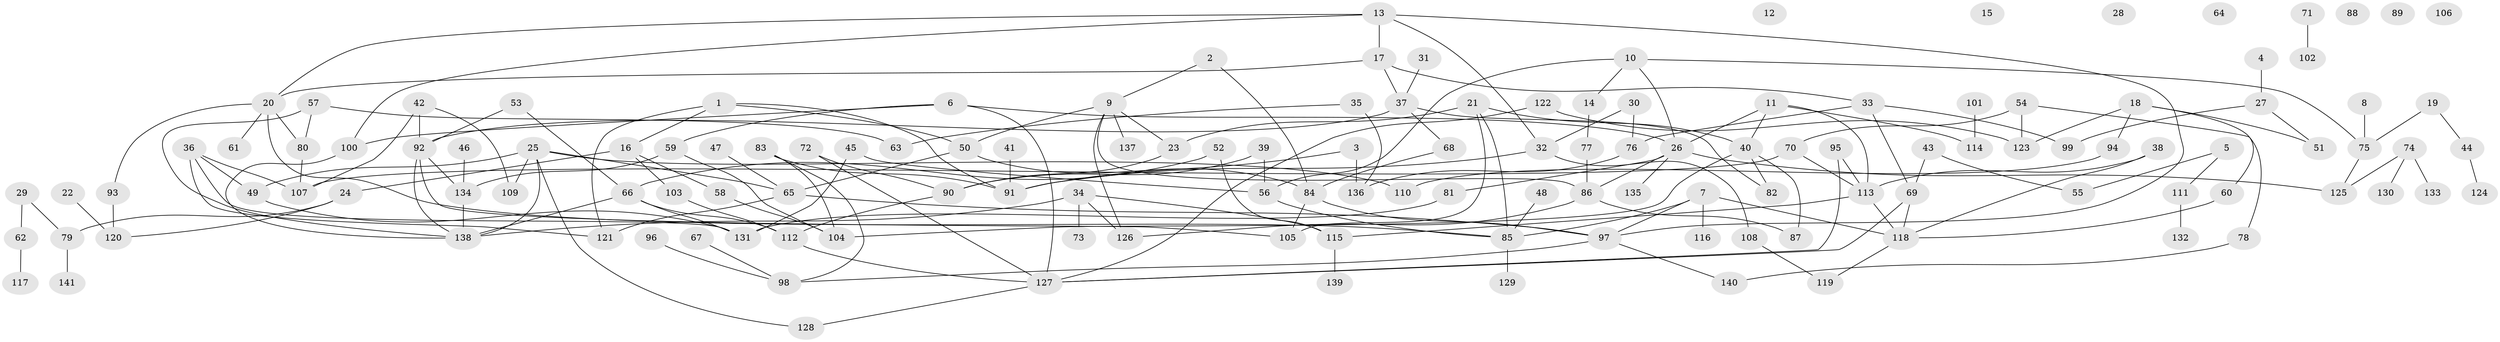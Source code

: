 // coarse degree distribution, {6: 0.04081632653061224, 2: 0.25510204081632654, 5: 0.10204081632653061, 1: 0.17346938775510204, 4: 0.14285714285714285, 3: 0.12244897959183673, 7: 0.04081632653061224, 8: 0.030612244897959183, 0: 0.08163265306122448, 9: 0.01020408163265306}
// Generated by graph-tools (version 1.1) at 2025/23/03/03/25 07:23:25]
// undirected, 141 vertices, 193 edges
graph export_dot {
graph [start="1"]
  node [color=gray90,style=filled];
  1;
  2;
  3;
  4;
  5;
  6;
  7;
  8;
  9;
  10;
  11;
  12;
  13;
  14;
  15;
  16;
  17;
  18;
  19;
  20;
  21;
  22;
  23;
  24;
  25;
  26;
  27;
  28;
  29;
  30;
  31;
  32;
  33;
  34;
  35;
  36;
  37;
  38;
  39;
  40;
  41;
  42;
  43;
  44;
  45;
  46;
  47;
  48;
  49;
  50;
  51;
  52;
  53;
  54;
  55;
  56;
  57;
  58;
  59;
  60;
  61;
  62;
  63;
  64;
  65;
  66;
  67;
  68;
  69;
  70;
  71;
  72;
  73;
  74;
  75;
  76;
  77;
  78;
  79;
  80;
  81;
  82;
  83;
  84;
  85;
  86;
  87;
  88;
  89;
  90;
  91;
  92;
  93;
  94;
  95;
  96;
  97;
  98;
  99;
  100;
  101;
  102;
  103;
  104;
  105;
  106;
  107;
  108;
  109;
  110;
  111;
  112;
  113;
  114;
  115;
  116;
  117;
  118;
  119;
  120;
  121;
  122;
  123;
  124;
  125;
  126;
  127;
  128;
  129;
  130;
  131;
  132;
  133;
  134;
  135;
  136;
  137;
  138;
  139;
  140;
  141;
  1 -- 16;
  1 -- 50;
  1 -- 91;
  1 -- 121;
  2 -- 9;
  2 -- 84;
  3 -- 91;
  3 -- 136;
  4 -- 27;
  5 -- 55;
  5 -- 111;
  6 -- 26;
  6 -- 59;
  6 -- 100;
  6 -- 127;
  7 -- 85;
  7 -- 97;
  7 -- 116;
  7 -- 118;
  8 -- 75;
  9 -- 23;
  9 -- 50;
  9 -- 86;
  9 -- 126;
  9 -- 137;
  10 -- 14;
  10 -- 26;
  10 -- 56;
  10 -- 75;
  11 -- 26;
  11 -- 40;
  11 -- 113;
  11 -- 114;
  13 -- 17;
  13 -- 20;
  13 -- 32;
  13 -- 97;
  13 -- 100;
  14 -- 77;
  16 -- 24;
  16 -- 58;
  16 -- 103;
  17 -- 20;
  17 -- 33;
  17 -- 37;
  18 -- 51;
  18 -- 60;
  18 -- 94;
  18 -- 123;
  19 -- 44;
  19 -- 75;
  20 -- 61;
  20 -- 80;
  20 -- 85;
  20 -- 93;
  21 -- 23;
  21 -- 40;
  21 -- 85;
  21 -- 105;
  22 -- 120;
  23 -- 90;
  24 -- 79;
  24 -- 120;
  25 -- 49;
  25 -- 65;
  25 -- 109;
  25 -- 110;
  25 -- 128;
  25 -- 138;
  26 -- 81;
  26 -- 86;
  26 -- 125;
  26 -- 135;
  27 -- 51;
  27 -- 99;
  29 -- 62;
  29 -- 79;
  30 -- 32;
  30 -- 76;
  31 -- 37;
  32 -- 91;
  32 -- 108;
  33 -- 69;
  33 -- 76;
  33 -- 99;
  34 -- 73;
  34 -- 115;
  34 -- 126;
  34 -- 138;
  35 -- 63;
  35 -- 136;
  36 -- 49;
  36 -- 107;
  36 -- 121;
  36 -- 131;
  37 -- 68;
  37 -- 82;
  37 -- 92;
  38 -- 113;
  38 -- 118;
  39 -- 56;
  39 -- 90;
  40 -- 82;
  40 -- 87;
  40 -- 104;
  41 -- 91;
  42 -- 92;
  42 -- 107;
  42 -- 109;
  43 -- 55;
  43 -- 69;
  44 -- 124;
  45 -- 56;
  45 -- 131;
  46 -- 134;
  47 -- 65;
  48 -- 85;
  49 -- 131;
  50 -- 65;
  50 -- 84;
  52 -- 66;
  52 -- 115;
  53 -- 66;
  53 -- 92;
  54 -- 70;
  54 -- 78;
  54 -- 123;
  56 -- 85;
  57 -- 63;
  57 -- 80;
  57 -- 138;
  58 -- 104;
  59 -- 104;
  59 -- 134;
  60 -- 118;
  62 -- 117;
  65 -- 97;
  65 -- 121;
  66 -- 112;
  66 -- 131;
  66 -- 138;
  67 -- 98;
  68 -- 84;
  69 -- 118;
  69 -- 127;
  70 -- 107;
  70 -- 113;
  71 -- 102;
  72 -- 90;
  72 -- 127;
  74 -- 125;
  74 -- 130;
  74 -- 133;
  75 -- 125;
  76 -- 136;
  77 -- 86;
  78 -- 140;
  79 -- 141;
  80 -- 107;
  81 -- 131;
  83 -- 91;
  83 -- 98;
  83 -- 104;
  84 -- 97;
  84 -- 105;
  85 -- 129;
  86 -- 87;
  86 -- 126;
  90 -- 112;
  92 -- 105;
  92 -- 134;
  92 -- 138;
  93 -- 120;
  94 -- 110;
  95 -- 113;
  95 -- 127;
  96 -- 98;
  97 -- 98;
  97 -- 140;
  100 -- 138;
  101 -- 114;
  103 -- 112;
  108 -- 119;
  111 -- 132;
  112 -- 127;
  113 -- 115;
  113 -- 118;
  115 -- 139;
  118 -- 119;
  122 -- 123;
  122 -- 127;
  127 -- 128;
  134 -- 138;
}
